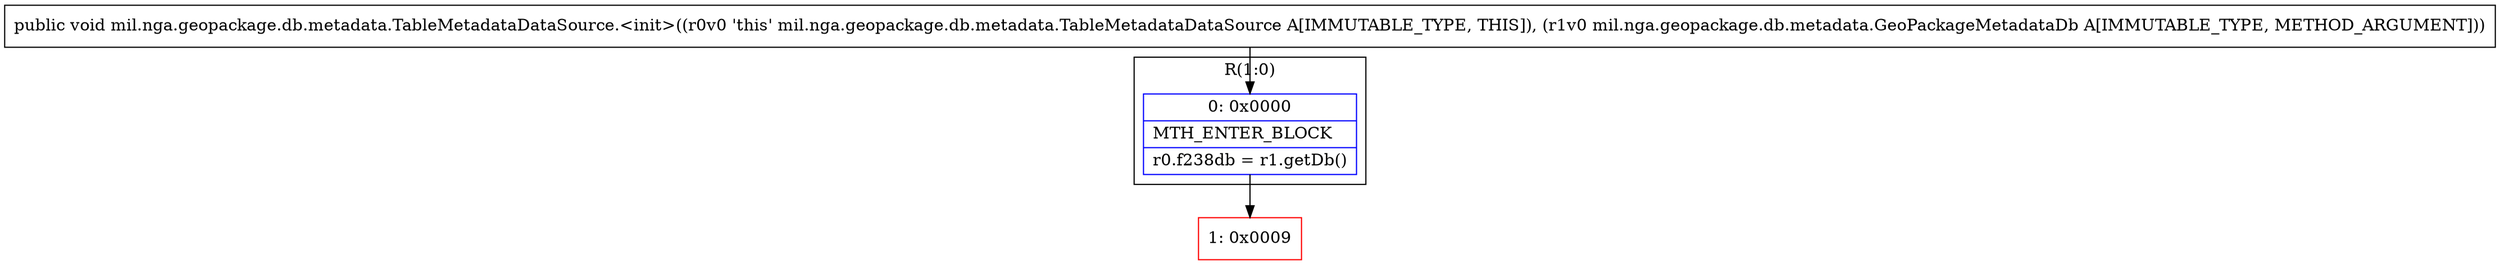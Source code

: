 digraph "CFG formil.nga.geopackage.db.metadata.TableMetadataDataSource.\<init\>(Lmil\/nga\/geopackage\/db\/metadata\/GeoPackageMetadataDb;)V" {
subgraph cluster_Region_876942241 {
label = "R(1:0)";
node [shape=record,color=blue];
Node_0 [shape=record,label="{0\:\ 0x0000|MTH_ENTER_BLOCK\l|r0.f238db = r1.getDb()\l}"];
}
Node_1 [shape=record,color=red,label="{1\:\ 0x0009}"];
MethodNode[shape=record,label="{public void mil.nga.geopackage.db.metadata.TableMetadataDataSource.\<init\>((r0v0 'this' mil.nga.geopackage.db.metadata.TableMetadataDataSource A[IMMUTABLE_TYPE, THIS]), (r1v0 mil.nga.geopackage.db.metadata.GeoPackageMetadataDb A[IMMUTABLE_TYPE, METHOD_ARGUMENT])) }"];
MethodNode -> Node_0;
Node_0 -> Node_1;
}

